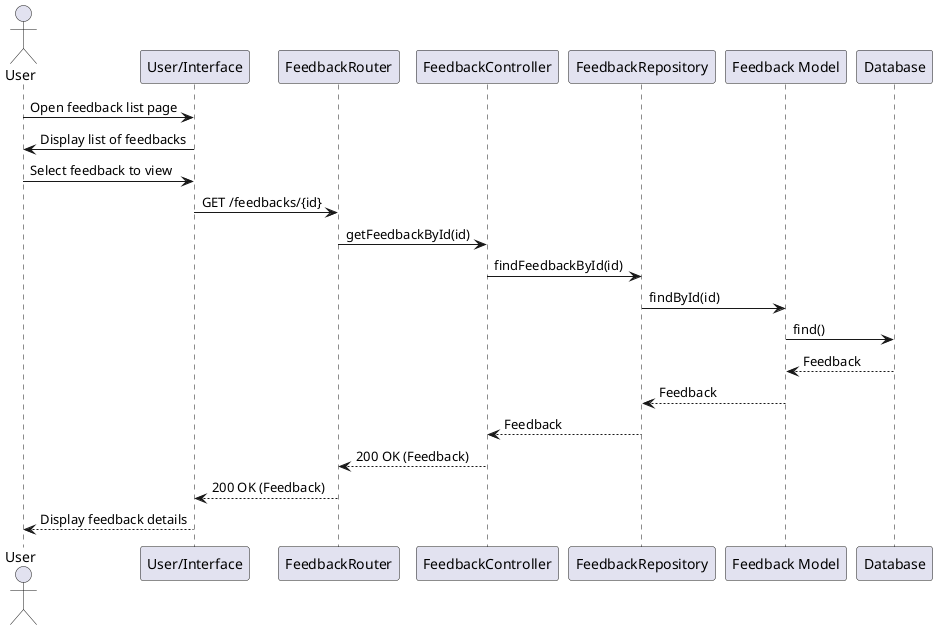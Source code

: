 @startuml
actor User
participant "User/Interface" as UI
participant "FeedbackRouter" as Router
participant "FeedbackController" as Controller
participant "FeedbackRepository" as Repository
participant "Feedback Model" as Model
participant "Database" as DB

User -> UI: Open feedback list page
UI -> User: Display list of feedbacks

User -> UI: Select feedback to view
UI -> Router: GET /feedbacks/{id}
Router -> Controller: getFeedbackById(id)
Controller -> Repository: findFeedbackById(id)
Repository -> Model: findById(id)
Model -> DB: find()
DB --> Model: Feedback
Model --> Repository: Feedback
Repository --> Controller: Feedback
Controller --> Router: 200 OK (Feedback)
Router --> UI: 200 OK (Feedback)
UI --> User: Display feedback details
@enduml
